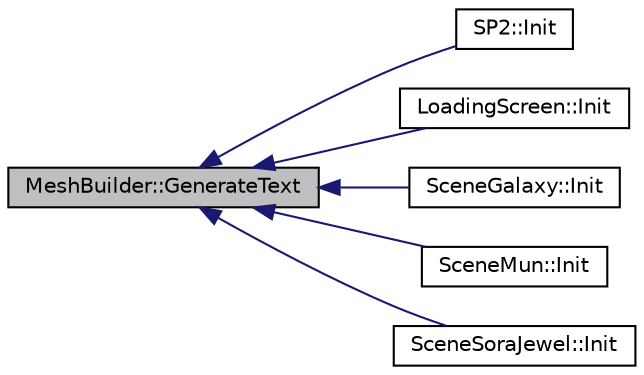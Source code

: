 digraph "MeshBuilder::GenerateText"
{
  bgcolor="transparent";
  edge [fontname="Helvetica",fontsize="10",labelfontname="Helvetica",labelfontsize="10"];
  node [fontname="Helvetica",fontsize="10",shape=record];
  rankdir="LR";
  Node1 [label="MeshBuilder::GenerateText",height=0.2,width=0.4,color="black", fillcolor="grey75", style="filled", fontcolor="black"];
  Node1 -> Node2 [dir="back",color="midnightblue",fontsize="10",style="solid",fontname="Helvetica"];
  Node2 [label="SP2::Init",height=0.2,width=0.4,color="black",URL="$classSP2.html#a8669c489b6a968f367a4610b254ac992",tooltip="SP2 main initializer function. "];
  Node1 -> Node3 [dir="back",color="midnightblue",fontsize="10",style="solid",fontname="Helvetica"];
  Node3 [label="LoadingScreen::Init",height=0.2,width=0.4,color="black",URL="$classLoadingScreen.html#a7fa77cff0af874a23c6043a80af09da3",tooltip="LoadingScreen main initializer function. "];
  Node1 -> Node4 [dir="back",color="midnightblue",fontsize="10",style="solid",fontname="Helvetica"];
  Node4 [label="SceneGalaxy::Init",height=0.2,width=0.4,color="black",URL="$classSceneGalaxy.html#aee7f7c80c0fcc156b5b6790822cb67e8",tooltip="Scene Galaxy main initializer function. "];
  Node1 -> Node5 [dir="back",color="midnightblue",fontsize="10",style="solid",fontname="Helvetica"];
  Node5 [label="SceneMun::Init",height=0.2,width=0.4,color="black",URL="$classSceneMun.html#a5eec44c082c3ce5c0aa99c16edebaca2",tooltip="Main initialiser function for SceneMun. "];
  Node1 -> Node6 [dir="back",color="midnightblue",fontsize="10",style="solid",fontname="Helvetica"];
  Node6 [label="SceneSoraJewel::Init",height=0.2,width=0.4,color="black",URL="$classSceneSoraJewel.html#abbbb6e7033bb2bac25db0d27738cbc2c",tooltip="This function initialises everything needed for the scene. "];
}
